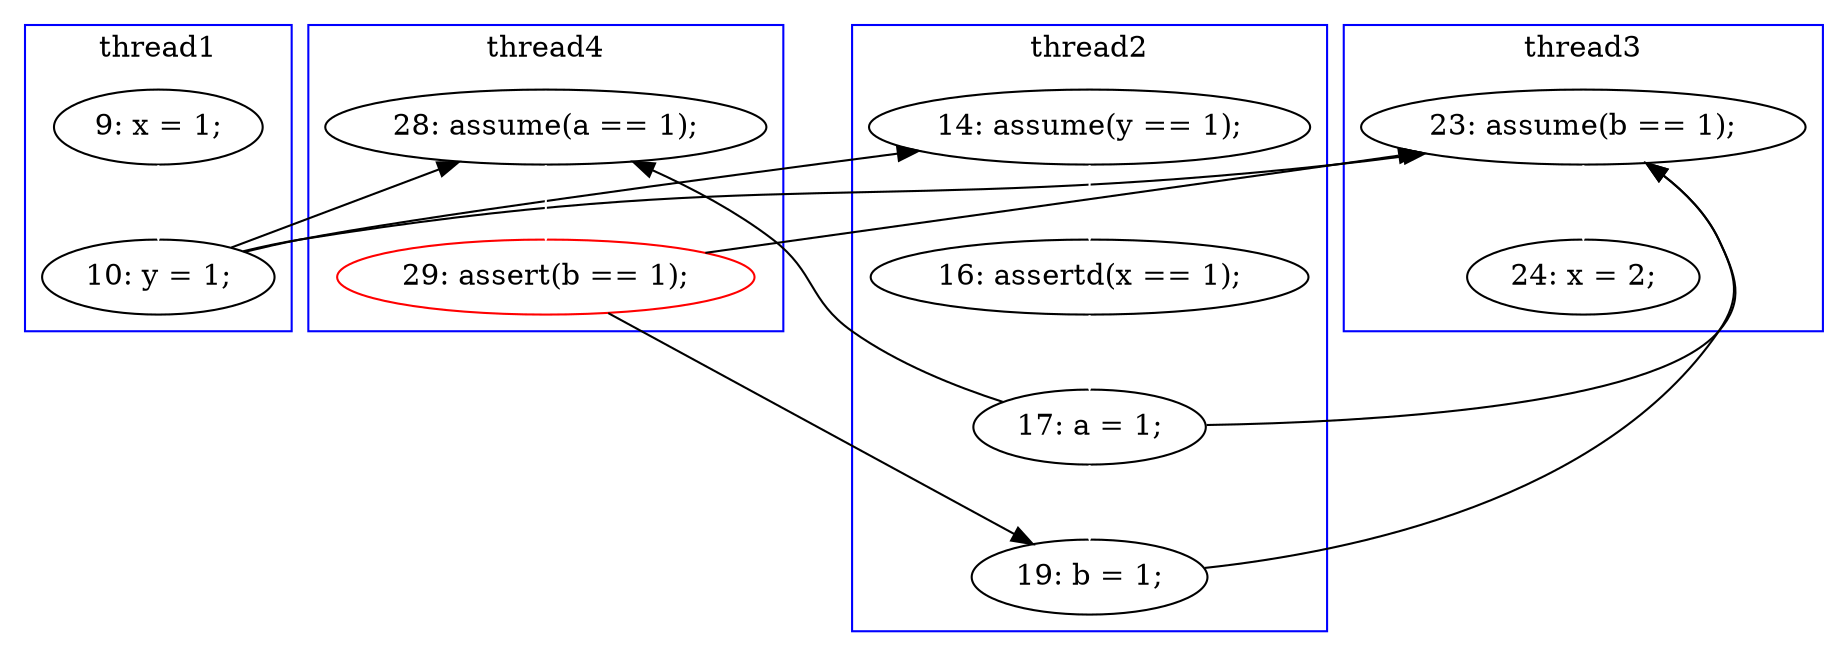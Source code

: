 digraph Counterexample {
	13 -> 19 [color = black, style = solid, constraint = false]
	13 -> 15 [color = black, style = solid, constraint = false]
	20 -> 21 [color = black, style = solid, constraint = false]
	17 -> 18 [color = white, style = solid]
	19 -> 20 [color = white, style = solid]
	21 -> 30 [color = black, style = solid, constraint = false]
	13 -> 30 [color = black, style = solid, constraint = false]
	15 -> 17 [color = white, style = solid]
	18 -> 19 [color = black, style = solid, constraint = false]
	20 -> 30 [color = black, style = solid, constraint = false]
	18 -> 21 [color = white, style = solid]
	18 -> 30 [color = black, style = solid, constraint = false]
	11 -> 13 [color = white, style = solid]
	30 -> 31 [color = white, style = solid]
	subgraph cluster1 {
		label = thread1
		color = blue
		11  [label = "9: x = 1;"]
		13  [label = "10: y = 1;"]
	}
	subgraph cluster2 {
		label = thread2
		color = blue
		18  [label = "17: a = 1;"]
		17  [label = "16: assertd(x == 1);"]
		21  [label = "19: b = 1;"]
		15  [label = "14: assume(y == 1);"]
	}
	subgraph cluster3 {
		label = thread3
		color = blue
		31  [label = "24: x = 2;"]
		30  [label = "23: assume(b == 1);"]
	}
	subgraph cluster4 {
		label = thread4
		color = blue
		19  [label = "28: assume(a == 1);"]
		20  [label = "29: assert(b == 1);", color = red]
	}
}
